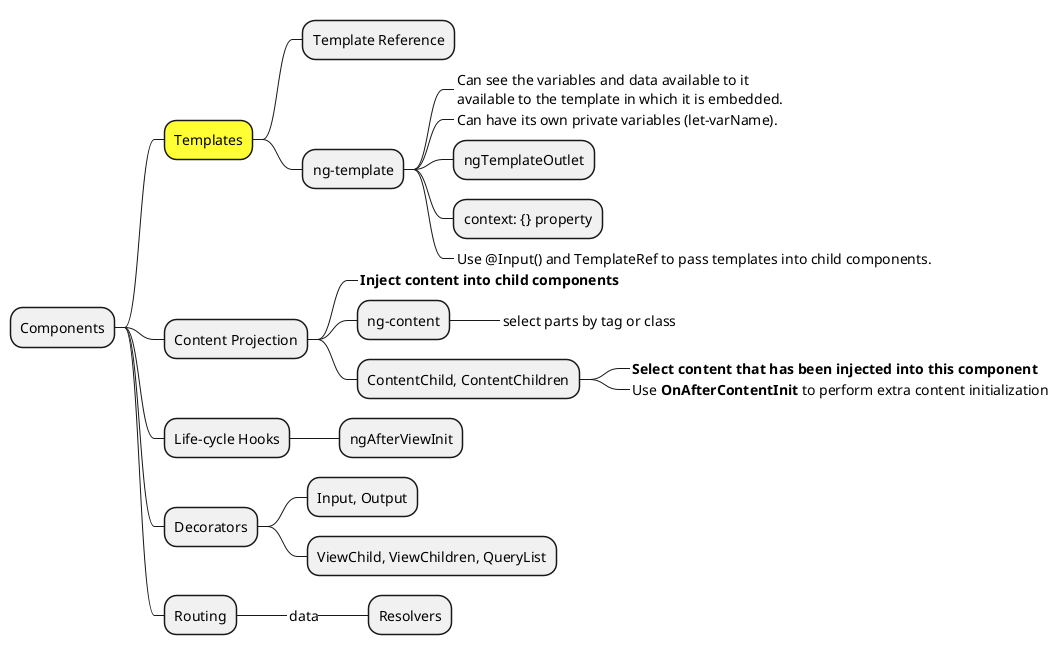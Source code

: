 @startmindmap "Angular Concepts"

+ Components
++[#ff3] Templates
+++ Template Reference
+++ ng-template
++++_ Can see the variables and data available to it\navailable to the template in which it is embedded.
++++_ Can have its own private variables (let-varName).
++++ ngTemplateOutlet
++++ context: {} property
++++_ Use @Input() and TemplateRef to pass templates into child components.
++ Content Projection
+++_ **Inject content into child components**
+++ ng-content
++++_ select parts by tag or class
+++ ContentChild, ContentChildren
++++_ **Select content that has been injected into this component**
++++_ Use **OnAfterContentInit** to perform extra content initialization
++ Life-cycle Hooks
+++ ngAfterViewInit
++ Decorators
+++ Input, Output
+++ ViewChild, ViewChildren, QueryList
++ Routing
+++_ data
++++ Resolvers

@endmindmap